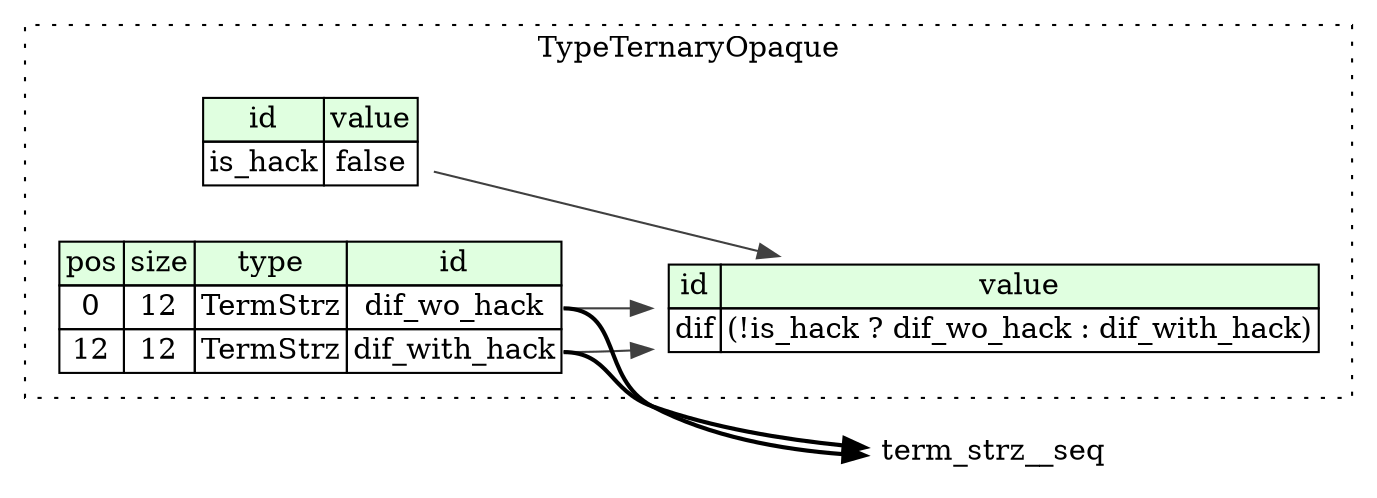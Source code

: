digraph {
	rankdir=LR;
	node [shape=plaintext];
	subgraph cluster__type_ternary_opaque {
		label="TypeTernaryOpaque";
		graph[style=dotted];

		type_ternary_opaque__seq [label=<<TABLE BORDER="0" CELLBORDER="1" CELLSPACING="0">
			<TR><TD BGCOLOR="#E0FFE0">pos</TD><TD BGCOLOR="#E0FFE0">size</TD><TD BGCOLOR="#E0FFE0">type</TD><TD BGCOLOR="#E0FFE0">id</TD></TR>
			<TR><TD PORT="dif_wo_hack_pos">0</TD><TD PORT="dif_wo_hack_size">12</TD><TD>TermStrz</TD><TD PORT="dif_wo_hack_type">dif_wo_hack</TD></TR>
			<TR><TD PORT="dif_with_hack_pos">12</TD><TD PORT="dif_with_hack_size">12</TD><TD>TermStrz</TD><TD PORT="dif_with_hack_type">dif_with_hack</TD></TR>
		</TABLE>>];
		type_ternary_opaque__inst__is_hack [label=<<TABLE BORDER="0" CELLBORDER="1" CELLSPACING="0">
			<TR><TD BGCOLOR="#E0FFE0">id</TD><TD BGCOLOR="#E0FFE0">value</TD></TR>
			<TR><TD>is_hack</TD><TD>false</TD></TR>
		</TABLE>>];
		type_ternary_opaque__inst__dif [label=<<TABLE BORDER="0" CELLBORDER="1" CELLSPACING="0">
			<TR><TD BGCOLOR="#E0FFE0">id</TD><TD BGCOLOR="#E0FFE0">value</TD></TR>
			<TR><TD>dif</TD><TD>(!is_hack ? dif_wo_hack : dif_with_hack)</TD></TR>
		</TABLE>>];
	}
	type_ternary_opaque__seq:dif_wo_hack_type -> term_strz__seq [style=bold];
	type_ternary_opaque__seq:dif_with_hack_type -> term_strz__seq [style=bold];
	type_ternary_opaque__inst__is_hack:is_hack_type -> type_ternary_opaque__inst__dif [color="#404040"];
	type_ternary_opaque__seq:dif_wo_hack_type -> type_ternary_opaque__inst__dif [color="#404040"];
	type_ternary_opaque__seq:dif_with_hack_type -> type_ternary_opaque__inst__dif [color="#404040"];
}
